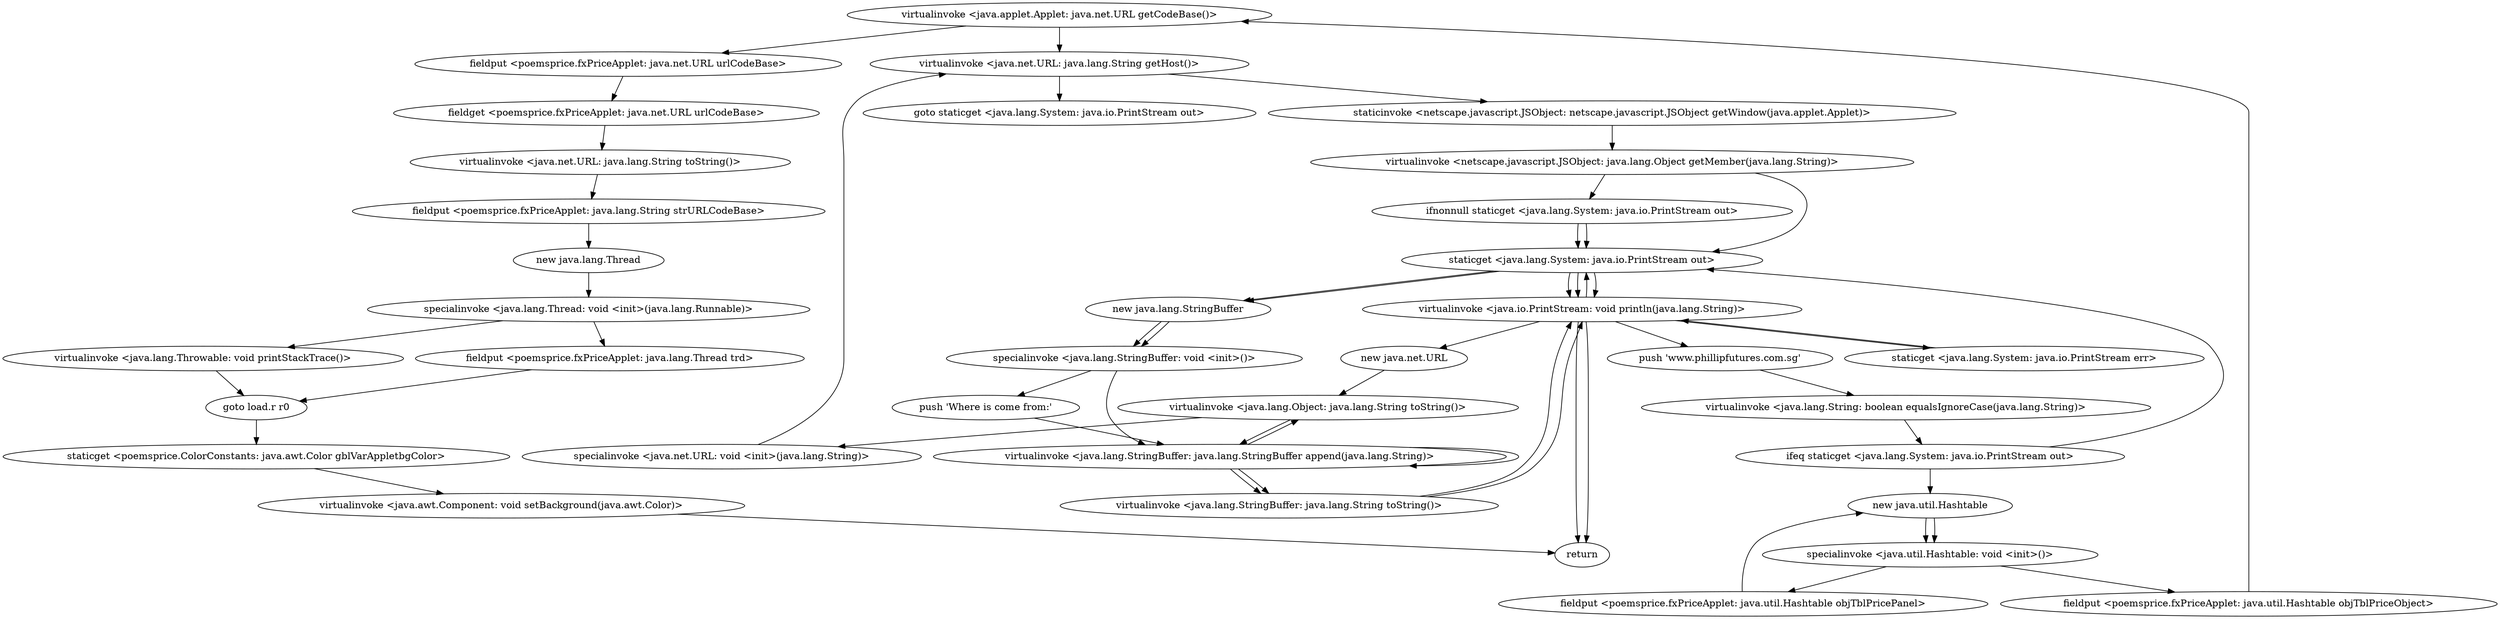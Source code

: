 digraph "" {
"virtualinvoke <java.applet.Applet: java.net.URL getCodeBase()>";
 "virtualinvoke <java.applet.Applet: java.net.URL getCodeBase()>"->"virtualinvoke <java.net.URL: java.lang.String getHost()>";
 "virtualinvoke <java.net.URL: java.lang.String getHost()>"->"staticinvoke <netscape.javascript.JSObject: netscape.javascript.JSObject getWindow(java.applet.Applet)>";
 "staticinvoke <netscape.javascript.JSObject: netscape.javascript.JSObject getWindow(java.applet.Applet)>"->"virtualinvoke <netscape.javascript.JSObject: java.lang.Object getMember(java.lang.String)>";
 "virtualinvoke <netscape.javascript.JSObject: java.lang.Object getMember(java.lang.String)>"->"staticget <java.lang.System: java.io.PrintStream out>";
 "staticget <java.lang.System: java.io.PrintStream out>"->"virtualinvoke <java.io.PrintStream: void println(java.lang.String)>";
 "virtualinvoke <java.io.PrintStream: void println(java.lang.String)>"->"return";
"virtualinvoke <netscape.javascript.JSObject: java.lang.Object getMember(java.lang.String)>";
 "virtualinvoke <netscape.javascript.JSObject: java.lang.Object getMember(java.lang.String)>"->"ifnonnull staticget <java.lang.System: java.io.PrintStream out>";
 "ifnonnull staticget <java.lang.System: java.io.PrintStream out>"->"staticget <java.lang.System: java.io.PrintStream out>";
 "staticget <java.lang.System: java.io.PrintStream out>"->"virtualinvoke <java.io.PrintStream: void println(java.lang.String)>";
 "virtualinvoke <java.io.PrintStream: void println(java.lang.String)>"->"return";
 "virtualinvoke <java.io.PrintStream: void println(java.lang.String)>"->"staticget <java.lang.System: java.io.PrintStream err>";
 "staticget <java.lang.System: java.io.PrintStream err>"->"virtualinvoke <java.io.PrintStream: void println(java.lang.String)>";
 "virtualinvoke <java.io.PrintStream: void println(java.lang.String)>"->"staticget <java.lang.System: java.io.PrintStream out>";
 "staticget <java.lang.System: java.io.PrintStream out>"->"new java.lang.StringBuffer";
 "new java.lang.StringBuffer"->"specialinvoke <java.lang.StringBuffer: void <init>()>";
 "specialinvoke <java.lang.StringBuffer: void <init>()>"->"push 'Where is come from:'";
 "push 'Where is come from:'"->"virtualinvoke <java.lang.StringBuffer: java.lang.StringBuffer append(java.lang.String)>";
 "virtualinvoke <java.lang.StringBuffer: java.lang.StringBuffer append(java.lang.String)>"->"virtualinvoke <java.lang.StringBuffer: java.lang.StringBuffer append(java.lang.String)>";
 "virtualinvoke <java.lang.StringBuffer: java.lang.StringBuffer append(java.lang.String)>"->"virtualinvoke <java.lang.StringBuffer: java.lang.String toString()>";
 "virtualinvoke <java.lang.StringBuffer: java.lang.String toString()>"->"virtualinvoke <java.io.PrintStream: void println(java.lang.String)>";
 "virtualinvoke <java.io.PrintStream: void println(java.lang.String)>"->"push 'www.phillipfutures.com.sg'";
 "push 'www.phillipfutures.com.sg'"->"virtualinvoke <java.lang.String: boolean equalsIgnoreCase(java.lang.String)>";
 "virtualinvoke <java.lang.String: boolean equalsIgnoreCase(java.lang.String)>"->"ifeq staticget <java.lang.System: java.io.PrintStream out>";
 "ifeq staticget <java.lang.System: java.io.PrintStream out>"->"new java.util.Hashtable";
 "new java.util.Hashtable"->"specialinvoke <java.util.Hashtable: void <init>()>";
 "specialinvoke <java.util.Hashtable: void <init>()>"->"fieldput <poemsprice.fxPriceApplet: java.util.Hashtable objTblPricePanel>";
 "fieldput <poemsprice.fxPriceApplet: java.util.Hashtable objTblPricePanel>"->"new java.util.Hashtable";
 "new java.util.Hashtable"->"specialinvoke <java.util.Hashtable: void <init>()>";
 "specialinvoke <java.util.Hashtable: void <init>()>"->"fieldput <poemsprice.fxPriceApplet: java.util.Hashtable objTblPriceObject>";
 "fieldput <poemsprice.fxPriceApplet: java.util.Hashtable objTblPriceObject>"->"virtualinvoke <java.applet.Applet: java.net.URL getCodeBase()>";
 "virtualinvoke <java.applet.Applet: java.net.URL getCodeBase()>"->"fieldput <poemsprice.fxPriceApplet: java.net.URL urlCodeBase>";
 "fieldput <poemsprice.fxPriceApplet: java.net.URL urlCodeBase>"->"fieldget <poemsprice.fxPriceApplet: java.net.URL urlCodeBase>";
 "fieldget <poemsprice.fxPriceApplet: java.net.URL urlCodeBase>"->"virtualinvoke <java.net.URL: java.lang.String toString()>";
 "virtualinvoke <java.net.URL: java.lang.String toString()>"->"fieldput <poemsprice.fxPriceApplet: java.lang.String strURLCodeBase>";
 "fieldput <poemsprice.fxPriceApplet: java.lang.String strURLCodeBase>"->"new java.lang.Thread";
 "new java.lang.Thread"->"specialinvoke <java.lang.Thread: void <init>(java.lang.Runnable)>";
 "specialinvoke <java.lang.Thread: void <init>(java.lang.Runnable)>"->"fieldput <poemsprice.fxPriceApplet: java.lang.Thread trd>";
 "fieldput <poemsprice.fxPriceApplet: java.lang.Thread trd>"->"goto load.r r0";
 "goto load.r r0"->"staticget <poemsprice.ColorConstants: java.awt.Color gblVarAppletbgColor>";
 "staticget <poemsprice.ColorConstants: java.awt.Color gblVarAppletbgColor>"->"virtualinvoke <java.awt.Component: void setBackground(java.awt.Color)>";
 "virtualinvoke <java.awt.Component: void setBackground(java.awt.Color)>"->"return";
 "specialinvoke <java.lang.Thread: void <init>(java.lang.Runnable)>"->"virtualinvoke <java.lang.Throwable: void printStackTrace()>";
 "virtualinvoke <java.lang.Throwable: void printStackTrace()>"->"goto load.r r0";
 "ifeq staticget <java.lang.System: java.io.PrintStream out>"->"staticget <java.lang.System: java.io.PrintStream out>";
 "staticget <java.lang.System: java.io.PrintStream out>"->"virtualinvoke <java.io.PrintStream: void println(java.lang.String)>";
 "ifnonnull staticget <java.lang.System: java.io.PrintStream out>"->"staticget <java.lang.System: java.io.PrintStream out>";
 "staticget <java.lang.System: java.io.PrintStream out>"->"new java.lang.StringBuffer";
 "new java.lang.StringBuffer"->"specialinvoke <java.lang.StringBuffer: void <init>()>";
 "specialinvoke <java.lang.StringBuffer: void <init>()>"->"virtualinvoke <java.lang.StringBuffer: java.lang.StringBuffer append(java.lang.String)>";
 "virtualinvoke <java.lang.StringBuffer: java.lang.StringBuffer append(java.lang.String)>"->"virtualinvoke <java.lang.Object: java.lang.String toString()>";
 "virtualinvoke <java.lang.Object: java.lang.String toString()>"->"virtualinvoke <java.lang.StringBuffer: java.lang.StringBuffer append(java.lang.String)>";
 "virtualinvoke <java.lang.StringBuffer: java.lang.StringBuffer append(java.lang.String)>"->"virtualinvoke <java.lang.StringBuffer: java.lang.String toString()>";
 "virtualinvoke <java.lang.StringBuffer: java.lang.String toString()>"->"virtualinvoke <java.io.PrintStream: void println(java.lang.String)>";
 "virtualinvoke <java.io.PrintStream: void println(java.lang.String)>"->"new java.net.URL";
 "new java.net.URL"->"virtualinvoke <java.lang.Object: java.lang.String toString()>";
 "virtualinvoke <java.lang.Object: java.lang.String toString()>"->"specialinvoke <java.net.URL: void <init>(java.lang.String)>";
 "specialinvoke <java.net.URL: void <init>(java.lang.String)>"->"virtualinvoke <java.net.URL: java.lang.String getHost()>";
 "virtualinvoke <java.net.URL: java.lang.String getHost()>"->"goto staticget <java.lang.System: java.io.PrintStream out>";
}

